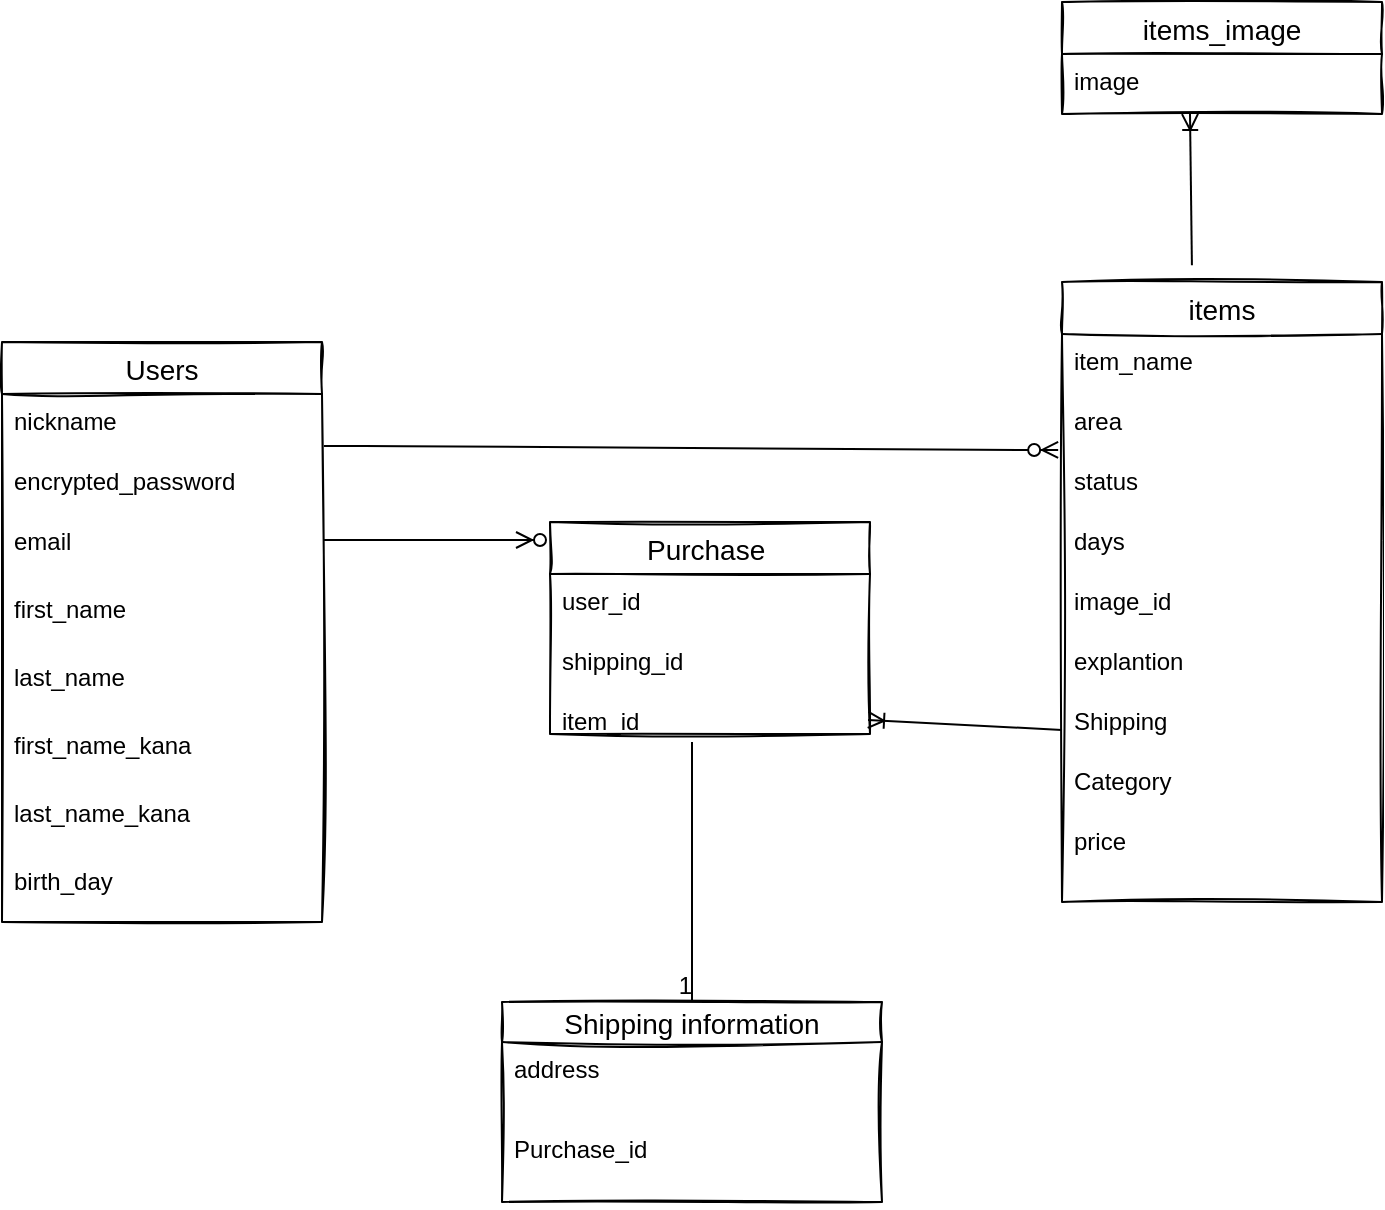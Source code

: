 <mxfile>
    <diagram id="ap27M6beuO5m8UcFkzjF" name="ページ1">
        <mxGraphModel dx="1184" dy="680" grid="1" gridSize="10" guides="1" tooltips="1" connect="1" arrows="1" fold="1" page="1" pageScale="1" pageWidth="827" pageHeight="1169" math="0" shadow="0">
            <root>
                <mxCell id="0"/>
                <mxCell id="1" parent="0"/>
                <mxCell id="68" value="Users" style="swimlane;fontStyle=0;childLayout=stackLayout;horizontal=1;startSize=26;horizontalStack=0;resizeParent=1;resizeParentMax=0;resizeLast=0;collapsible=1;marginBottom=0;align=center;fontSize=14;sketch=1;" parent="1" vertex="1">
                    <mxGeometry x="-20" y="210" width="160" height="290" as="geometry"/>
                </mxCell>
                <mxCell id="69" value="nickname" style="text;strokeColor=none;fillColor=none;spacingLeft=4;spacingRight=4;overflow=hidden;rotatable=0;points=[[0,0.5],[1,0.5]];portConstraint=eastwest;fontSize=12;" parent="68" vertex="1">
                    <mxGeometry y="26" width="160" height="30" as="geometry"/>
                </mxCell>
                <mxCell id="70" value="encrypted_password" style="text;strokeColor=none;fillColor=none;spacingLeft=4;spacingRight=4;overflow=hidden;rotatable=0;points=[[0,0.5],[1,0.5]];portConstraint=eastwest;fontSize=12;" parent="68" vertex="1">
                    <mxGeometry y="56" width="160" height="30" as="geometry"/>
                </mxCell>
                <mxCell id="124" value="email" style="text;strokeColor=none;fillColor=none;spacingLeft=4;spacingRight=4;overflow=hidden;rotatable=0;points=[[0,0.5],[1,0.5]];portConstraint=eastwest;fontSize=12;" parent="68" vertex="1">
                    <mxGeometry y="86" width="160" height="34" as="geometry"/>
                </mxCell>
                <mxCell id="71" value="first_name" style="text;strokeColor=none;fillColor=none;spacingLeft=4;spacingRight=4;overflow=hidden;rotatable=0;points=[[0,0.5],[1,0.5]];portConstraint=eastwest;fontSize=12;" parent="68" vertex="1">
                    <mxGeometry y="120" width="160" height="34" as="geometry"/>
                </mxCell>
                <mxCell id="159" value="last_name" style="text;strokeColor=none;fillColor=none;spacingLeft=4;spacingRight=4;overflow=hidden;rotatable=0;points=[[0,0.5],[1,0.5]];portConstraint=eastwest;fontSize=12;" parent="68" vertex="1">
                    <mxGeometry y="154" width="160" height="34" as="geometry"/>
                </mxCell>
                <mxCell id="160" value="first_name_kana" style="text;strokeColor=none;fillColor=none;spacingLeft=4;spacingRight=4;overflow=hidden;rotatable=0;points=[[0,0.5],[1,0.5]];portConstraint=eastwest;fontSize=12;" parent="68" vertex="1">
                    <mxGeometry y="188" width="160" height="34" as="geometry"/>
                </mxCell>
                <mxCell id="161" value="last_name_kana" style="text;strokeColor=none;fillColor=none;spacingLeft=4;spacingRight=4;overflow=hidden;rotatable=0;points=[[0,0.5],[1,0.5]];portConstraint=eastwest;fontSize=12;" parent="68" vertex="1">
                    <mxGeometry y="222" width="160" height="34" as="geometry"/>
                </mxCell>
                <mxCell id="158" value="birth_day" style="text;strokeColor=none;fillColor=none;spacingLeft=4;spacingRight=4;overflow=hidden;rotatable=0;points=[[0,0.5],[1,0.5]];portConstraint=eastwest;fontSize=12;" parent="68" vertex="1">
                    <mxGeometry y="256" width="160" height="34" as="geometry"/>
                </mxCell>
                <mxCell id="72" value="items" style="swimlane;fontStyle=0;childLayout=stackLayout;horizontal=1;startSize=26;horizontalStack=0;resizeParent=1;resizeParentMax=0;resizeLast=0;collapsible=1;marginBottom=0;align=center;fontSize=14;sketch=1;" parent="1" vertex="1">
                    <mxGeometry x="510" y="180" width="160" height="310" as="geometry"/>
                </mxCell>
                <mxCell id="183" value="item_name " style="text;strokeColor=none;fillColor=none;spacingLeft=4;spacingRight=4;overflow=hidden;rotatable=0;points=[[0,0.5],[1,0.5]];portConstraint=eastwest;fontSize=12;" parent="72" vertex="1">
                    <mxGeometry y="26" width="160" height="30" as="geometry"/>
                </mxCell>
                <mxCell id="185" value="area " style="text;strokeColor=none;fillColor=none;spacingLeft=4;spacingRight=4;overflow=hidden;rotatable=0;points=[[0,0.5],[1,0.5]];portConstraint=eastwest;fontSize=12;" parent="72" vertex="1">
                    <mxGeometry y="56" width="160" height="30" as="geometry"/>
                </mxCell>
                <mxCell id="184" value="status" style="text;strokeColor=none;fillColor=none;spacingLeft=4;spacingRight=4;overflow=hidden;rotatable=0;points=[[0,0.5],[1,0.5]];portConstraint=eastwest;fontSize=12;" parent="72" vertex="1">
                    <mxGeometry y="86" width="160" height="30" as="geometry"/>
                </mxCell>
                <mxCell id="177" value="days" style="text;strokeColor=none;fillColor=none;spacingLeft=4;spacingRight=4;overflow=hidden;rotatable=0;points=[[0,0.5],[1,0.5]];portConstraint=eastwest;fontSize=12;" parent="72" vertex="1">
                    <mxGeometry y="116" width="160" height="30" as="geometry"/>
                </mxCell>
                <mxCell id="181" value="image_id" style="text;strokeColor=none;fillColor=none;spacingLeft=4;spacingRight=4;overflow=hidden;rotatable=0;points=[[0,0.5],[1,0.5]];portConstraint=eastwest;fontSize=12;" parent="72" vertex="1">
                    <mxGeometry y="146" width="160" height="30" as="geometry"/>
                </mxCell>
                <mxCell id="180" value="explantion" style="text;strokeColor=none;fillColor=none;spacingLeft=4;spacingRight=4;overflow=hidden;rotatable=0;points=[[0,0.5],[1,0.5]];portConstraint=eastwest;fontSize=12;" parent="72" vertex="1">
                    <mxGeometry y="176" width="160" height="30" as="geometry"/>
                </mxCell>
                <mxCell id="179" value="Shipping" style="text;strokeColor=none;fillColor=none;spacingLeft=4;spacingRight=4;overflow=hidden;rotatable=0;points=[[0,0.5],[1,0.5]];portConstraint=eastwest;fontSize=12;" parent="72" vertex="1">
                    <mxGeometry y="206" width="160" height="30" as="geometry"/>
                </mxCell>
                <mxCell id="73" value="Category" style="text;strokeColor=none;fillColor=none;spacingLeft=4;spacingRight=4;overflow=hidden;rotatable=0;points=[[0,0.5],[1,0.5]];portConstraint=eastwest;fontSize=12;" parent="72" vertex="1">
                    <mxGeometry y="236" width="160" height="30" as="geometry"/>
                </mxCell>
                <mxCell id="75" value="price" style="text;strokeColor=none;fillColor=none;spacingLeft=4;spacingRight=4;overflow=hidden;rotatable=0;points=[[0,0.5],[1,0.5]];portConstraint=eastwest;fontSize=12;" parent="72" vertex="1">
                    <mxGeometry y="266" width="160" height="44" as="geometry"/>
                </mxCell>
                <mxCell id="76" value="Purchase " style="swimlane;fontStyle=0;childLayout=stackLayout;horizontal=1;startSize=26;horizontalStack=0;resizeParent=1;resizeParentMax=0;resizeLast=0;collapsible=1;marginBottom=0;align=center;fontSize=14;sketch=1;" parent="1" vertex="1">
                    <mxGeometry x="254" y="300" width="160" height="106" as="geometry"/>
                </mxCell>
                <mxCell id="226" value="user_id" style="text;strokeColor=none;fillColor=none;spacingLeft=4;spacingRight=4;overflow=hidden;rotatable=0;points=[[0,0.5],[1,0.5]];portConstraint=eastwest;fontSize=12;" parent="76" vertex="1">
                    <mxGeometry y="26" width="160" height="30" as="geometry"/>
                </mxCell>
                <mxCell id="78" value="shipping_id" style="text;strokeColor=none;fillColor=none;spacingLeft=4;spacingRight=4;overflow=hidden;rotatable=0;points=[[0,0.5],[1,0.5]];portConstraint=eastwest;fontSize=12;" parent="76" vertex="1">
                    <mxGeometry y="56" width="160" height="30" as="geometry"/>
                </mxCell>
                <mxCell id="79" value="item_id" style="text;strokeColor=none;fillColor=none;spacingLeft=4;spacingRight=4;overflow=hidden;rotatable=0;points=[[0,0.5],[1,0.5]];portConstraint=eastwest;fontSize=12;" parent="76" vertex="1">
                    <mxGeometry y="86" width="160" height="20" as="geometry"/>
                </mxCell>
                <mxCell id="84" value="Shipping information" style="swimlane;fontStyle=0;childLayout=stackLayout;horizontal=1;startSize=20;horizontalStack=0;resizeParent=1;resizeParentMax=0;resizeLast=0;collapsible=1;marginBottom=0;align=center;fontSize=14;sketch=1;" parent="1" vertex="1">
                    <mxGeometry x="230" y="540" width="190" height="100" as="geometry"/>
                </mxCell>
                <mxCell id="187" value="address" style="text;strokeColor=none;fillColor=none;spacingLeft=4;spacingRight=4;overflow=hidden;rotatable=0;points=[[0,0.5],[1,0.5]];portConstraint=eastwest;fontSize=12;" parent="84" vertex="1">
                    <mxGeometry y="20" width="190" height="40" as="geometry"/>
                </mxCell>
                <mxCell id="126" value="Purchase_id" style="text;strokeColor=none;fillColor=none;spacingLeft=4;spacingRight=4;overflow=hidden;rotatable=0;points=[[0,0.5],[1,0.5]];portConstraint=eastwest;fontSize=12;" parent="84" vertex="1">
                    <mxGeometry y="60" width="190" height="40" as="geometry"/>
                </mxCell>
                <mxCell id="90" value="" style="edgeStyle=entityRelationEdgeStyle;fontSize=12;html=1;endArrow=ERzeroToMany;endFill=1;exitX=1.006;exitY=-0.133;exitDx=0;exitDy=0;exitPerimeter=0;entryX=-0.012;entryY=-0.067;entryDx=0;entryDy=0;entryPerimeter=0;" parent="1" source="70" target="184" edge="1">
                    <mxGeometry width="100" height="100" relative="1" as="geometry">
                        <mxPoint x="314" y="330" as="sourcePoint"/>
                        <mxPoint x="500" y="260" as="targetPoint"/>
                    </mxGeometry>
                </mxCell>
                <mxCell id="128" value="" style="fontSize=12;html=1;endArrow=ERzeroToMany;endFill=1;" parent="1" edge="1">
                    <mxGeometry width="100" height="100" relative="1" as="geometry">
                        <mxPoint x="141" y="309" as="sourcePoint"/>
                        <mxPoint x="237" y="309" as="targetPoint"/>
                        <Array as="points">
                            <mxPoint x="237" y="309"/>
                            <mxPoint x="250" y="309"/>
                        </Array>
                    </mxGeometry>
                </mxCell>
                <mxCell id="133" value="" style="endArrow=none;html=1;rounded=0;entryX=0.5;entryY=0;entryDx=0;entryDy=0;" parent="1" target="84" edge="1">
                    <mxGeometry relative="1" as="geometry">
                        <mxPoint x="325" y="410" as="sourcePoint"/>
                        <mxPoint x="420" y="350" as="targetPoint"/>
                    </mxGeometry>
                </mxCell>
                <mxCell id="134" value="1" style="resizable=0;html=1;align=right;verticalAlign=bottom;" parent="133" connectable="0" vertex="1">
                    <mxGeometry x="1" relative="1" as="geometry"/>
                </mxCell>
                <mxCell id="143" value="items_image" style="swimlane;fontStyle=0;childLayout=stackLayout;horizontal=1;startSize=26;horizontalStack=0;resizeParent=1;resizeParentMax=0;resizeLast=0;collapsible=1;marginBottom=0;align=center;fontSize=14;sketch=1;" parent="1" vertex="1">
                    <mxGeometry x="510" y="40" width="160" height="56" as="geometry"/>
                </mxCell>
                <mxCell id="144" value="image" style="text;strokeColor=none;fillColor=none;spacingLeft=4;spacingRight=4;overflow=hidden;rotatable=0;points=[[0,0.5],[1,0.5]];portConstraint=eastwest;fontSize=12;" parent="143" vertex="1">
                    <mxGeometry y="26" width="160" height="30" as="geometry"/>
                </mxCell>
                <mxCell id="152" value="" style="fontSize=12;html=1;endArrow=ERoneToMany;entryX=0.994;entryY=0.649;entryDx=0;entryDy=0;entryPerimeter=0;" parent="1" target="79" edge="1">
                    <mxGeometry width="100" height="100" relative="1" as="geometry">
                        <mxPoint x="510" y="404" as="sourcePoint"/>
                        <mxPoint x="550" y="440" as="targetPoint"/>
                    </mxGeometry>
                </mxCell>
                <mxCell id="167" value="" style="fontSize=12;html=1;endArrow=ERoneToMany;entryX=0.4;entryY=1;entryDx=0;entryDy=0;entryPerimeter=0;exitX=0.406;exitY=-0.027;exitDx=0;exitDy=0;exitPerimeter=0;" parent="1" source="72" edge="1">
                    <mxGeometry width="100" height="100" relative="1" as="geometry">
                        <mxPoint x="574" y="200" as="sourcePoint"/>
                        <mxPoint x="574" y="96" as="targetPoint"/>
                    </mxGeometry>
                </mxCell>
            </root>
        </mxGraphModel>
    </diagram>
</mxfile>